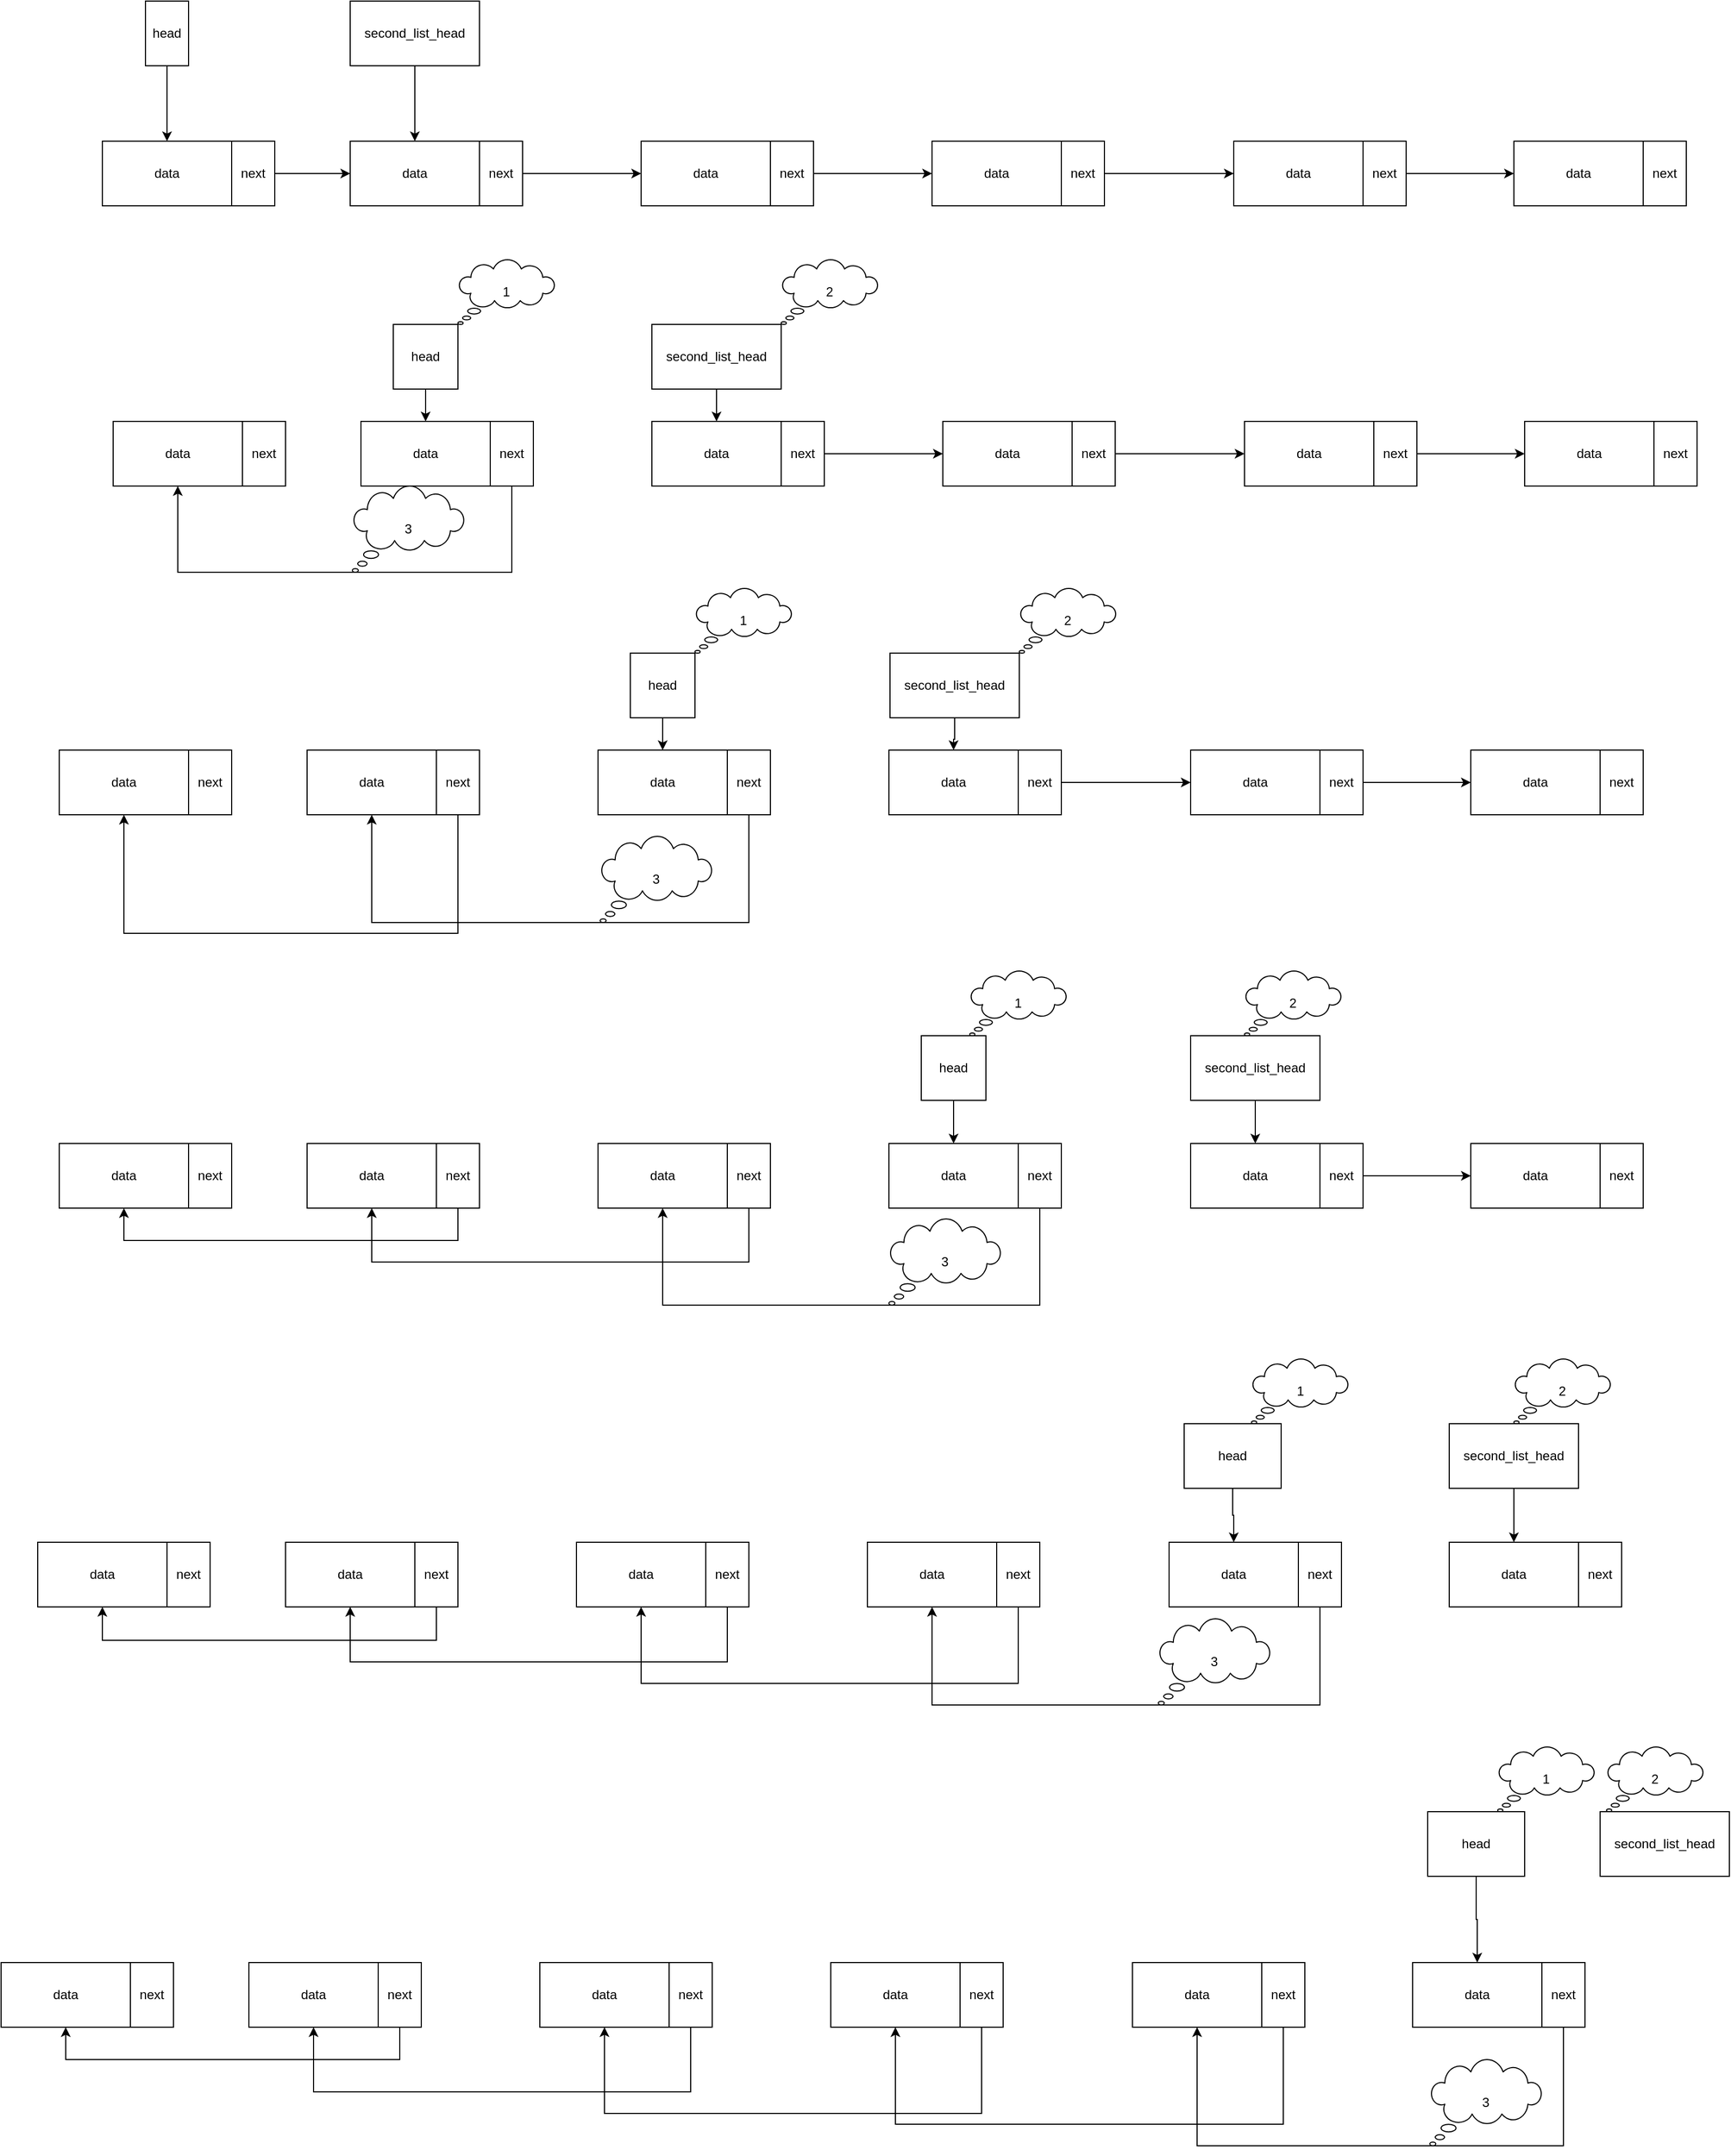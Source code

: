 <mxfile version="16.2.4" type="github">
  <diagram id="7MMlL8TGog8yBvPdSS11" name="Page-1">
    <mxGraphModel dx="2031" dy="1086" grid="1" gridSize="10" guides="1" tooltips="1" connect="1" arrows="1" fold="1" page="1" pageScale="1" pageWidth="827" pageHeight="1169" math="0" shadow="0">
      <root>
        <mxCell id="0" />
        <mxCell id="1" parent="0" />
        <mxCell id="2IhFbxCM1XliAGJ_DBka-1" value="data" style="rounded=0;whiteSpace=wrap;html=1;" vertex="1" parent="1">
          <mxGeometry x="144" y="170" width="120" height="60" as="geometry" />
        </mxCell>
        <mxCell id="2IhFbxCM1XliAGJ_DBka-14" style="edgeStyle=orthogonalEdgeStyle;rounded=0;orthogonalLoop=1;jettySize=auto;html=1;entryX=0;entryY=0.5;entryDx=0;entryDy=0;" edge="1" parent="1" source="2IhFbxCM1XliAGJ_DBka-2" target="2IhFbxCM1XliAGJ_DBka-3">
          <mxGeometry relative="1" as="geometry" />
        </mxCell>
        <mxCell id="2IhFbxCM1XliAGJ_DBka-2" value="next" style="rounded=0;whiteSpace=wrap;html=1;" vertex="1" parent="1">
          <mxGeometry x="264" y="170" width="40" height="60" as="geometry" />
        </mxCell>
        <mxCell id="2IhFbxCM1XliAGJ_DBka-3" value="data" style="rounded=0;whiteSpace=wrap;html=1;" vertex="1" parent="1">
          <mxGeometry x="374" y="170" width="120" height="60" as="geometry" />
        </mxCell>
        <mxCell id="2IhFbxCM1XliAGJ_DBka-15" style="edgeStyle=orthogonalEdgeStyle;rounded=0;orthogonalLoop=1;jettySize=auto;html=1;entryX=0;entryY=0.5;entryDx=0;entryDy=0;" edge="1" parent="1" source="2IhFbxCM1XliAGJ_DBka-4" target="2IhFbxCM1XliAGJ_DBka-11">
          <mxGeometry relative="1" as="geometry" />
        </mxCell>
        <mxCell id="2IhFbxCM1XliAGJ_DBka-4" value="next" style="rounded=0;whiteSpace=wrap;html=1;" vertex="1" parent="1">
          <mxGeometry x="494" y="170" width="40" height="60" as="geometry" />
        </mxCell>
        <mxCell id="2IhFbxCM1XliAGJ_DBka-5" value="data" style="rounded=0;whiteSpace=wrap;html=1;" vertex="1" parent="1">
          <mxGeometry x="1454" y="170" width="120" height="60" as="geometry" />
        </mxCell>
        <mxCell id="2IhFbxCM1XliAGJ_DBka-6" value="next" style="rounded=0;whiteSpace=wrap;html=1;" vertex="1" parent="1">
          <mxGeometry x="1574" y="170" width="40" height="60" as="geometry" />
        </mxCell>
        <mxCell id="2IhFbxCM1XliAGJ_DBka-7" value="data" style="rounded=0;whiteSpace=wrap;html=1;" vertex="1" parent="1">
          <mxGeometry x="914" y="170" width="120" height="60" as="geometry" />
        </mxCell>
        <mxCell id="2IhFbxCM1XliAGJ_DBka-17" style="edgeStyle=orthogonalEdgeStyle;rounded=0;orthogonalLoop=1;jettySize=auto;html=1;entryX=0;entryY=0.5;entryDx=0;entryDy=0;" edge="1" parent="1" source="2IhFbxCM1XliAGJ_DBka-8" target="2IhFbxCM1XliAGJ_DBka-9">
          <mxGeometry relative="1" as="geometry" />
        </mxCell>
        <mxCell id="2IhFbxCM1XliAGJ_DBka-8" value="next" style="rounded=0;whiteSpace=wrap;html=1;" vertex="1" parent="1">
          <mxGeometry x="1034" y="170" width="40" height="60" as="geometry" />
        </mxCell>
        <mxCell id="2IhFbxCM1XliAGJ_DBka-9" value="data" style="rounded=0;whiteSpace=wrap;html=1;" vertex="1" parent="1">
          <mxGeometry x="1194" y="170" width="120" height="60" as="geometry" />
        </mxCell>
        <mxCell id="2IhFbxCM1XliAGJ_DBka-18" style="edgeStyle=orthogonalEdgeStyle;rounded=0;orthogonalLoop=1;jettySize=auto;html=1;" edge="1" parent="1" source="2IhFbxCM1XliAGJ_DBka-10" target="2IhFbxCM1XliAGJ_DBka-5">
          <mxGeometry relative="1" as="geometry">
            <mxPoint x="1064" y="210" as="targetPoint" />
          </mxGeometry>
        </mxCell>
        <mxCell id="2IhFbxCM1XliAGJ_DBka-10" value="next" style="rounded=0;whiteSpace=wrap;html=1;" vertex="1" parent="1">
          <mxGeometry x="1314" y="170" width="40" height="60" as="geometry" />
        </mxCell>
        <mxCell id="2IhFbxCM1XliAGJ_DBka-11" value="data" style="rounded=0;whiteSpace=wrap;html=1;" vertex="1" parent="1">
          <mxGeometry x="644" y="170" width="120" height="60" as="geometry" />
        </mxCell>
        <mxCell id="2IhFbxCM1XliAGJ_DBka-16" style="edgeStyle=orthogonalEdgeStyle;rounded=0;orthogonalLoop=1;jettySize=auto;html=1;entryX=0;entryY=0.5;entryDx=0;entryDy=0;" edge="1" parent="1" source="2IhFbxCM1XliAGJ_DBka-12" target="2IhFbxCM1XliAGJ_DBka-7">
          <mxGeometry relative="1" as="geometry" />
        </mxCell>
        <mxCell id="2IhFbxCM1XliAGJ_DBka-12" value="next" style="rounded=0;whiteSpace=wrap;html=1;" vertex="1" parent="1">
          <mxGeometry x="764" y="170" width="40" height="60" as="geometry" />
        </mxCell>
        <mxCell id="2IhFbxCM1XliAGJ_DBka-21" value="" style="edgeStyle=orthogonalEdgeStyle;rounded=0;orthogonalLoop=1;jettySize=auto;html=1;" edge="1" parent="1" source="2IhFbxCM1XliAGJ_DBka-20" target="2IhFbxCM1XliAGJ_DBka-1">
          <mxGeometry relative="1" as="geometry" />
        </mxCell>
        <mxCell id="2IhFbxCM1XliAGJ_DBka-20" value="head" style="rounded=0;whiteSpace=wrap;html=1;" vertex="1" parent="1">
          <mxGeometry x="184" y="40" width="40" height="60" as="geometry" />
        </mxCell>
        <mxCell id="2IhFbxCM1XliAGJ_DBka-25" value="" style="edgeStyle=orthogonalEdgeStyle;rounded=0;orthogonalLoop=1;jettySize=auto;html=1;" edge="1" parent="1" source="2IhFbxCM1XliAGJ_DBka-24" target="2IhFbxCM1XliAGJ_DBka-3">
          <mxGeometry relative="1" as="geometry" />
        </mxCell>
        <mxCell id="2IhFbxCM1XliAGJ_DBka-24" value="second_list_head" style="rounded=0;whiteSpace=wrap;html=1;" vertex="1" parent="1">
          <mxGeometry x="374" y="40" width="120" height="60" as="geometry" />
        </mxCell>
        <mxCell id="2IhFbxCM1XliAGJ_DBka-49" value="data" style="rounded=0;whiteSpace=wrap;html=1;" vertex="1" parent="1">
          <mxGeometry x="154" y="430" width="120" height="60" as="geometry" />
        </mxCell>
        <mxCell id="2IhFbxCM1XliAGJ_DBka-50" value="next" style="rounded=0;whiteSpace=wrap;html=1;" vertex="1" parent="1">
          <mxGeometry x="274" y="430" width="40" height="60" as="geometry" />
        </mxCell>
        <mxCell id="2IhFbxCM1XliAGJ_DBka-51" value="data" style="rounded=0;whiteSpace=wrap;html=1;" vertex="1" parent="1">
          <mxGeometry x="384" y="430" width="120" height="60" as="geometry" />
        </mxCell>
        <mxCell id="2IhFbxCM1XliAGJ_DBka-52" style="edgeStyle=orthogonalEdgeStyle;rounded=0;orthogonalLoop=1;jettySize=auto;html=1;entryX=0.5;entryY=1;entryDx=0;entryDy=0;" edge="1" parent="1" source="2IhFbxCM1XliAGJ_DBka-53" target="2IhFbxCM1XliAGJ_DBka-49">
          <mxGeometry relative="1" as="geometry">
            <Array as="points">
              <mxPoint x="524" y="570" />
              <mxPoint x="214" y="570" />
            </Array>
          </mxGeometry>
        </mxCell>
        <mxCell id="2IhFbxCM1XliAGJ_DBka-53" value="next" style="rounded=0;whiteSpace=wrap;html=1;" vertex="1" parent="1">
          <mxGeometry x="504" y="430" width="40" height="60" as="geometry" />
        </mxCell>
        <mxCell id="2IhFbxCM1XliAGJ_DBka-54" value="data" style="rounded=0;whiteSpace=wrap;html=1;" vertex="1" parent="1">
          <mxGeometry x="1464" y="430" width="120" height="60" as="geometry" />
        </mxCell>
        <mxCell id="2IhFbxCM1XliAGJ_DBka-55" value="next" style="rounded=0;whiteSpace=wrap;html=1;" vertex="1" parent="1">
          <mxGeometry x="1584" y="430" width="40" height="60" as="geometry" />
        </mxCell>
        <mxCell id="2IhFbxCM1XliAGJ_DBka-56" value="data" style="rounded=0;whiteSpace=wrap;html=1;" vertex="1" parent="1">
          <mxGeometry x="924" y="430" width="120" height="60" as="geometry" />
        </mxCell>
        <mxCell id="2IhFbxCM1XliAGJ_DBka-57" style="edgeStyle=orthogonalEdgeStyle;rounded=0;orthogonalLoop=1;jettySize=auto;html=1;entryX=0;entryY=0.5;entryDx=0;entryDy=0;" edge="1" parent="1" source="2IhFbxCM1XliAGJ_DBka-58" target="2IhFbxCM1XliAGJ_DBka-59">
          <mxGeometry relative="1" as="geometry" />
        </mxCell>
        <mxCell id="2IhFbxCM1XliAGJ_DBka-58" value="next" style="rounded=0;whiteSpace=wrap;html=1;" vertex="1" parent="1">
          <mxGeometry x="1044" y="430" width="40" height="60" as="geometry" />
        </mxCell>
        <mxCell id="2IhFbxCM1XliAGJ_DBka-59" value="data" style="rounded=0;whiteSpace=wrap;html=1;" vertex="1" parent="1">
          <mxGeometry x="1204" y="430" width="120" height="60" as="geometry" />
        </mxCell>
        <mxCell id="2IhFbxCM1XliAGJ_DBka-60" style="edgeStyle=orthogonalEdgeStyle;rounded=0;orthogonalLoop=1;jettySize=auto;html=1;" edge="1" parent="1" source="2IhFbxCM1XliAGJ_DBka-61" target="2IhFbxCM1XliAGJ_DBka-54">
          <mxGeometry relative="1" as="geometry">
            <mxPoint x="1074" y="470" as="targetPoint" />
          </mxGeometry>
        </mxCell>
        <mxCell id="2IhFbxCM1XliAGJ_DBka-61" value="next" style="rounded=0;whiteSpace=wrap;html=1;" vertex="1" parent="1">
          <mxGeometry x="1324" y="430" width="40" height="60" as="geometry" />
        </mxCell>
        <mxCell id="2IhFbxCM1XliAGJ_DBka-62" value="data" style="rounded=0;whiteSpace=wrap;html=1;" vertex="1" parent="1">
          <mxGeometry x="654" y="430" width="120" height="60" as="geometry" />
        </mxCell>
        <mxCell id="2IhFbxCM1XliAGJ_DBka-63" style="edgeStyle=orthogonalEdgeStyle;rounded=0;orthogonalLoop=1;jettySize=auto;html=1;entryX=0;entryY=0.5;entryDx=0;entryDy=0;" edge="1" parent="1" source="2IhFbxCM1XliAGJ_DBka-64" target="2IhFbxCM1XliAGJ_DBka-56">
          <mxGeometry relative="1" as="geometry" />
        </mxCell>
        <mxCell id="2IhFbxCM1XliAGJ_DBka-64" value="next" style="rounded=0;whiteSpace=wrap;html=1;" vertex="1" parent="1">
          <mxGeometry x="774" y="430" width="40" height="60" as="geometry" />
        </mxCell>
        <mxCell id="2IhFbxCM1XliAGJ_DBka-67" value="" style="edgeStyle=orthogonalEdgeStyle;rounded=0;orthogonalLoop=1;jettySize=auto;html=1;entryX=0.5;entryY=0;entryDx=0;entryDy=0;" edge="1" parent="1" source="2IhFbxCM1XliAGJ_DBka-68" target="2IhFbxCM1XliAGJ_DBka-51">
          <mxGeometry relative="1" as="geometry" />
        </mxCell>
        <mxCell id="2IhFbxCM1XliAGJ_DBka-68" value="head" style="rounded=0;whiteSpace=wrap;html=1;" vertex="1" parent="1">
          <mxGeometry x="414" y="340" width="60" height="60" as="geometry" />
        </mxCell>
        <mxCell id="2IhFbxCM1XliAGJ_DBka-69" value="" style="edgeStyle=orthogonalEdgeStyle;rounded=0;orthogonalLoop=1;jettySize=auto;html=1;" edge="1" parent="1" source="2IhFbxCM1XliAGJ_DBka-70" target="2IhFbxCM1XliAGJ_DBka-62">
          <mxGeometry relative="1" as="geometry" />
        </mxCell>
        <mxCell id="2IhFbxCM1XliAGJ_DBka-70" value="second_list_head" style="rounded=0;whiteSpace=wrap;html=1;" vertex="1" parent="1">
          <mxGeometry x="654" y="340" width="120" height="60" as="geometry" />
        </mxCell>
        <mxCell id="2IhFbxCM1XliAGJ_DBka-71" value="1" style="whiteSpace=wrap;html=1;shape=mxgraph.basic.cloud_callout" vertex="1" parent="1">
          <mxGeometry x="474" y="280" width="90" height="60" as="geometry" />
        </mxCell>
        <mxCell id="2IhFbxCM1XliAGJ_DBka-72" value="2" style="whiteSpace=wrap;html=1;shape=mxgraph.basic.cloud_callout" vertex="1" parent="1">
          <mxGeometry x="774" y="280" width="90" height="60" as="geometry" />
        </mxCell>
        <mxCell id="2IhFbxCM1XliAGJ_DBka-73" value="3" style="whiteSpace=wrap;html=1;shape=mxgraph.basic.cloud_callout" vertex="1" parent="1">
          <mxGeometry x="376" y="490" width="104" height="80" as="geometry" />
        </mxCell>
        <mxCell id="2IhFbxCM1XliAGJ_DBka-76" value="data" style="rounded=0;whiteSpace=wrap;html=1;" vertex="1" parent="1">
          <mxGeometry x="104" y="735" width="120" height="60" as="geometry" />
        </mxCell>
        <mxCell id="2IhFbxCM1XliAGJ_DBka-77" value="next" style="rounded=0;whiteSpace=wrap;html=1;" vertex="1" parent="1">
          <mxGeometry x="224" y="735" width="40" height="60" as="geometry" />
        </mxCell>
        <mxCell id="2IhFbxCM1XliAGJ_DBka-78" value="data" style="rounded=0;whiteSpace=wrap;html=1;" vertex="1" parent="1">
          <mxGeometry x="334" y="735" width="120" height="60" as="geometry" />
        </mxCell>
        <mxCell id="2IhFbxCM1XliAGJ_DBka-79" style="edgeStyle=orthogonalEdgeStyle;rounded=0;orthogonalLoop=1;jettySize=auto;html=1;entryX=0.5;entryY=1;entryDx=0;entryDy=0;" edge="1" parent="1" source="2IhFbxCM1XliAGJ_DBka-80">
          <mxGeometry relative="1" as="geometry">
            <Array as="points">
              <mxPoint x="474" y="905" />
              <mxPoint x="164" y="905" />
            </Array>
            <mxPoint x="164" y="795" as="targetPoint" />
          </mxGeometry>
        </mxCell>
        <mxCell id="2IhFbxCM1XliAGJ_DBka-80" value="next" style="rounded=0;whiteSpace=wrap;html=1;" vertex="1" parent="1">
          <mxGeometry x="454" y="735" width="40" height="60" as="geometry" />
        </mxCell>
        <mxCell id="2IhFbxCM1XliAGJ_DBka-81" value="data" style="rounded=0;whiteSpace=wrap;html=1;" vertex="1" parent="1">
          <mxGeometry x="1414" y="735" width="120" height="60" as="geometry" />
        </mxCell>
        <mxCell id="2IhFbxCM1XliAGJ_DBka-82" value="next" style="rounded=0;whiteSpace=wrap;html=1;" vertex="1" parent="1">
          <mxGeometry x="1534" y="735" width="40" height="60" as="geometry" />
        </mxCell>
        <mxCell id="2IhFbxCM1XliAGJ_DBka-83" value="data" style="rounded=0;whiteSpace=wrap;html=1;" vertex="1" parent="1">
          <mxGeometry x="874" y="735" width="120" height="60" as="geometry" />
        </mxCell>
        <mxCell id="2IhFbxCM1XliAGJ_DBka-84" style="edgeStyle=orthogonalEdgeStyle;rounded=0;orthogonalLoop=1;jettySize=auto;html=1;entryX=0;entryY=0.5;entryDx=0;entryDy=0;" edge="1" parent="1" source="2IhFbxCM1XliAGJ_DBka-85" target="2IhFbxCM1XliAGJ_DBka-86">
          <mxGeometry relative="1" as="geometry" />
        </mxCell>
        <mxCell id="2IhFbxCM1XliAGJ_DBka-85" value="next" style="rounded=0;whiteSpace=wrap;html=1;" vertex="1" parent="1">
          <mxGeometry x="994" y="735" width="40" height="60" as="geometry" />
        </mxCell>
        <mxCell id="2IhFbxCM1XliAGJ_DBka-86" value="data" style="rounded=0;whiteSpace=wrap;html=1;" vertex="1" parent="1">
          <mxGeometry x="1154" y="735" width="120" height="60" as="geometry" />
        </mxCell>
        <mxCell id="2IhFbxCM1XliAGJ_DBka-87" style="edgeStyle=orthogonalEdgeStyle;rounded=0;orthogonalLoop=1;jettySize=auto;html=1;" edge="1" parent="1" source="2IhFbxCM1XliAGJ_DBka-88" target="2IhFbxCM1XliAGJ_DBka-81">
          <mxGeometry relative="1" as="geometry">
            <mxPoint x="1024" y="775" as="targetPoint" />
          </mxGeometry>
        </mxCell>
        <mxCell id="2IhFbxCM1XliAGJ_DBka-88" value="next" style="rounded=0;whiteSpace=wrap;html=1;" vertex="1" parent="1">
          <mxGeometry x="1274" y="735" width="40" height="60" as="geometry" />
        </mxCell>
        <mxCell id="2IhFbxCM1XliAGJ_DBka-89" value="data" style="rounded=0;whiteSpace=wrap;html=1;" vertex="1" parent="1">
          <mxGeometry x="604" y="735" width="120" height="60" as="geometry" />
        </mxCell>
        <mxCell id="2IhFbxCM1XliAGJ_DBka-100" style="edgeStyle=orthogonalEdgeStyle;rounded=0;orthogonalLoop=1;jettySize=auto;html=1;entryX=0.5;entryY=1;entryDx=0;entryDy=0;" edge="1" parent="1" source="2IhFbxCM1XliAGJ_DBka-91" target="2IhFbxCM1XliAGJ_DBka-78">
          <mxGeometry relative="1" as="geometry">
            <Array as="points">
              <mxPoint x="744" y="895" />
              <mxPoint x="394" y="895" />
            </Array>
          </mxGeometry>
        </mxCell>
        <mxCell id="2IhFbxCM1XliAGJ_DBka-91" value="next" style="rounded=0;whiteSpace=wrap;html=1;" vertex="1" parent="1">
          <mxGeometry x="724" y="735" width="40" height="60" as="geometry" />
        </mxCell>
        <mxCell id="2IhFbxCM1XliAGJ_DBka-99" value="" style="edgeStyle=orthogonalEdgeStyle;rounded=0;orthogonalLoop=1;jettySize=auto;html=1;" edge="1" parent="1" source="2IhFbxCM1XliAGJ_DBka-93" target="2IhFbxCM1XliAGJ_DBka-89">
          <mxGeometry relative="1" as="geometry" />
        </mxCell>
        <mxCell id="2IhFbxCM1XliAGJ_DBka-93" value="head" style="rounded=0;whiteSpace=wrap;html=1;" vertex="1" parent="1">
          <mxGeometry x="634" y="645" width="60" height="60" as="geometry" />
        </mxCell>
        <mxCell id="2IhFbxCM1XliAGJ_DBka-94" value="" style="edgeStyle=orthogonalEdgeStyle;rounded=0;orthogonalLoop=1;jettySize=auto;html=1;" edge="1" parent="1" source="2IhFbxCM1XliAGJ_DBka-95" target="2IhFbxCM1XliAGJ_DBka-83">
          <mxGeometry relative="1" as="geometry">
            <mxPoint x="934" y="725" as="targetPoint" />
          </mxGeometry>
        </mxCell>
        <mxCell id="2IhFbxCM1XliAGJ_DBka-95" value="second_list_head" style="rounded=0;whiteSpace=wrap;html=1;" vertex="1" parent="1">
          <mxGeometry x="875" y="645" width="120" height="60" as="geometry" />
        </mxCell>
        <mxCell id="2IhFbxCM1XliAGJ_DBka-96" value="1" style="whiteSpace=wrap;html=1;shape=mxgraph.basic.cloud_callout" vertex="1" parent="1">
          <mxGeometry x="694" y="585" width="90" height="60" as="geometry" />
        </mxCell>
        <mxCell id="2IhFbxCM1XliAGJ_DBka-97" value="2" style="whiteSpace=wrap;html=1;shape=mxgraph.basic.cloud_callout" vertex="1" parent="1">
          <mxGeometry x="995" y="585" width="90" height="60" as="geometry" />
        </mxCell>
        <mxCell id="2IhFbxCM1XliAGJ_DBka-98" value="3" style="whiteSpace=wrap;html=1;shape=mxgraph.basic.cloud_callout" vertex="1" parent="1">
          <mxGeometry x="606" y="815" width="104" height="80" as="geometry" />
        </mxCell>
        <mxCell id="2IhFbxCM1XliAGJ_DBka-101" value="data" style="rounded=0;whiteSpace=wrap;html=1;" vertex="1" parent="1">
          <mxGeometry x="104" y="1100" width="120" height="60" as="geometry" />
        </mxCell>
        <mxCell id="2IhFbxCM1XliAGJ_DBka-102" value="next" style="rounded=0;whiteSpace=wrap;html=1;" vertex="1" parent="1">
          <mxGeometry x="224" y="1100" width="40" height="60" as="geometry" />
        </mxCell>
        <mxCell id="2IhFbxCM1XliAGJ_DBka-103" value="data" style="rounded=0;whiteSpace=wrap;html=1;" vertex="1" parent="1">
          <mxGeometry x="334" y="1100" width="120" height="60" as="geometry" />
        </mxCell>
        <mxCell id="2IhFbxCM1XliAGJ_DBka-104" style="edgeStyle=orthogonalEdgeStyle;rounded=0;orthogonalLoop=1;jettySize=auto;html=1;entryX=0.5;entryY=1;entryDx=0;entryDy=0;" edge="1" parent="1" source="2IhFbxCM1XliAGJ_DBka-105" target="2IhFbxCM1XliAGJ_DBka-101">
          <mxGeometry relative="1" as="geometry">
            <Array as="points">
              <mxPoint x="474" y="1190" />
              <mxPoint x="164" y="1190" />
            </Array>
          </mxGeometry>
        </mxCell>
        <mxCell id="2IhFbxCM1XliAGJ_DBka-105" value="next" style="rounded=0;whiteSpace=wrap;html=1;" vertex="1" parent="1">
          <mxGeometry x="454" y="1100" width="40" height="60" as="geometry" />
        </mxCell>
        <mxCell id="2IhFbxCM1XliAGJ_DBka-106" value="data" style="rounded=0;whiteSpace=wrap;html=1;" vertex="1" parent="1">
          <mxGeometry x="1414" y="1100" width="120" height="60" as="geometry" />
        </mxCell>
        <mxCell id="2IhFbxCM1XliAGJ_DBka-107" value="next" style="rounded=0;whiteSpace=wrap;html=1;" vertex="1" parent="1">
          <mxGeometry x="1534" y="1100" width="40" height="60" as="geometry" />
        </mxCell>
        <mxCell id="2IhFbxCM1XliAGJ_DBka-108" value="data" style="rounded=0;whiteSpace=wrap;html=1;" vertex="1" parent="1">
          <mxGeometry x="874" y="1100" width="120" height="60" as="geometry" />
        </mxCell>
        <mxCell id="2IhFbxCM1XliAGJ_DBka-109" style="edgeStyle=orthogonalEdgeStyle;rounded=0;orthogonalLoop=1;jettySize=auto;html=1;entryX=0.5;entryY=1;entryDx=0;entryDy=0;" edge="1" parent="1" source="2IhFbxCM1XliAGJ_DBka-110" target="2IhFbxCM1XliAGJ_DBka-114">
          <mxGeometry relative="1" as="geometry">
            <Array as="points">
              <mxPoint x="1014" y="1250" />
              <mxPoint x="664" y="1250" />
            </Array>
          </mxGeometry>
        </mxCell>
        <mxCell id="2IhFbxCM1XliAGJ_DBka-110" value="next" style="rounded=0;whiteSpace=wrap;html=1;" vertex="1" parent="1">
          <mxGeometry x="994" y="1100" width="40" height="60" as="geometry" />
        </mxCell>
        <mxCell id="2IhFbxCM1XliAGJ_DBka-111" value="data" style="rounded=0;whiteSpace=wrap;html=1;" vertex="1" parent="1">
          <mxGeometry x="1154" y="1100" width="120" height="60" as="geometry" />
        </mxCell>
        <mxCell id="2IhFbxCM1XliAGJ_DBka-112" style="edgeStyle=orthogonalEdgeStyle;rounded=0;orthogonalLoop=1;jettySize=auto;html=1;" edge="1" parent="1" source="2IhFbxCM1XliAGJ_DBka-113" target="2IhFbxCM1XliAGJ_DBka-106">
          <mxGeometry relative="1" as="geometry">
            <mxPoint x="1024" y="1140" as="targetPoint" />
          </mxGeometry>
        </mxCell>
        <mxCell id="2IhFbxCM1XliAGJ_DBka-113" value="next" style="rounded=0;whiteSpace=wrap;html=1;" vertex="1" parent="1">
          <mxGeometry x="1274" y="1100" width="40" height="60" as="geometry" />
        </mxCell>
        <mxCell id="2IhFbxCM1XliAGJ_DBka-114" value="data" style="rounded=0;whiteSpace=wrap;html=1;" vertex="1" parent="1">
          <mxGeometry x="604" y="1100" width="120" height="60" as="geometry" />
        </mxCell>
        <mxCell id="2IhFbxCM1XliAGJ_DBka-115" style="edgeStyle=orthogonalEdgeStyle;rounded=0;orthogonalLoop=1;jettySize=auto;html=1;entryX=0.5;entryY=1;entryDx=0;entryDy=0;" edge="1" parent="1" source="2IhFbxCM1XliAGJ_DBka-116" target="2IhFbxCM1XliAGJ_DBka-103">
          <mxGeometry relative="1" as="geometry">
            <Array as="points">
              <mxPoint x="744" y="1210" />
              <mxPoint x="394" y="1210" />
            </Array>
          </mxGeometry>
        </mxCell>
        <mxCell id="2IhFbxCM1XliAGJ_DBka-116" value="next" style="rounded=0;whiteSpace=wrap;html=1;" vertex="1" parent="1">
          <mxGeometry x="724" y="1100" width="40" height="60" as="geometry" />
        </mxCell>
        <mxCell id="2IhFbxCM1XliAGJ_DBka-122" value="" style="edgeStyle=orthogonalEdgeStyle;rounded=0;orthogonalLoop=1;jettySize=auto;html=1;" edge="1" parent="1" source="2IhFbxCM1XliAGJ_DBka-118" target="2IhFbxCM1XliAGJ_DBka-108">
          <mxGeometry relative="1" as="geometry" />
        </mxCell>
        <mxCell id="2IhFbxCM1XliAGJ_DBka-118" value="head" style="rounded=0;whiteSpace=wrap;html=1;" vertex="1" parent="1">
          <mxGeometry x="904" y="1000" width="60" height="60" as="geometry" />
        </mxCell>
        <mxCell id="2IhFbxCM1XliAGJ_DBka-123" value="" style="edgeStyle=orthogonalEdgeStyle;rounded=0;orthogonalLoop=1;jettySize=auto;html=1;" edge="1" parent="1" source="2IhFbxCM1XliAGJ_DBka-120" target="2IhFbxCM1XliAGJ_DBka-111">
          <mxGeometry relative="1" as="geometry" />
        </mxCell>
        <mxCell id="2IhFbxCM1XliAGJ_DBka-120" value="second_list_head" style="rounded=0;whiteSpace=wrap;html=1;" vertex="1" parent="1">
          <mxGeometry x="1154" y="1000" width="120" height="60" as="geometry" />
        </mxCell>
        <mxCell id="2IhFbxCM1XliAGJ_DBka-121" value="3" style="whiteSpace=wrap;html=1;shape=mxgraph.basic.cloud_callout" vertex="1" parent="1">
          <mxGeometry x="874" y="1170" width="104" height="80" as="geometry" />
        </mxCell>
        <mxCell id="2IhFbxCM1XliAGJ_DBka-124" value="1" style="whiteSpace=wrap;html=1;shape=mxgraph.basic.cloud_callout" vertex="1" parent="1">
          <mxGeometry x="949" y="940" width="90" height="60" as="geometry" />
        </mxCell>
        <mxCell id="2IhFbxCM1XliAGJ_DBka-125" value="2" style="whiteSpace=wrap;html=1;shape=mxgraph.basic.cloud_callout" vertex="1" parent="1">
          <mxGeometry x="1204" y="940" width="90" height="60" as="geometry" />
        </mxCell>
        <mxCell id="2IhFbxCM1XliAGJ_DBka-126" value="data" style="rounded=0;whiteSpace=wrap;html=1;" vertex="1" parent="1">
          <mxGeometry x="84" y="1470" width="120" height="60" as="geometry" />
        </mxCell>
        <mxCell id="2IhFbxCM1XliAGJ_DBka-127" value="next" style="rounded=0;whiteSpace=wrap;html=1;" vertex="1" parent="1">
          <mxGeometry x="204" y="1470" width="40" height="60" as="geometry" />
        </mxCell>
        <mxCell id="2IhFbxCM1XliAGJ_DBka-128" value="data" style="rounded=0;whiteSpace=wrap;html=1;" vertex="1" parent="1">
          <mxGeometry x="314" y="1470" width="120" height="60" as="geometry" />
        </mxCell>
        <mxCell id="2IhFbxCM1XliAGJ_DBka-129" style="edgeStyle=orthogonalEdgeStyle;rounded=0;orthogonalLoop=1;jettySize=auto;html=1;entryX=0.5;entryY=1;entryDx=0;entryDy=0;" edge="1" parent="1" source="2IhFbxCM1XliAGJ_DBka-130" target="2IhFbxCM1XliAGJ_DBka-126">
          <mxGeometry relative="1" as="geometry">
            <Array as="points">
              <mxPoint x="454" y="1561" />
              <mxPoint x="144" y="1561" />
            </Array>
          </mxGeometry>
        </mxCell>
        <mxCell id="2IhFbxCM1XliAGJ_DBka-130" value="next" style="rounded=0;whiteSpace=wrap;html=1;" vertex="1" parent="1">
          <mxGeometry x="434" y="1470" width="40" height="60" as="geometry" />
        </mxCell>
        <mxCell id="2IhFbxCM1XliAGJ_DBka-131" value="data" style="rounded=0;whiteSpace=wrap;html=1;" vertex="1" parent="1">
          <mxGeometry x="1394" y="1470" width="120" height="60" as="geometry" />
        </mxCell>
        <mxCell id="2IhFbxCM1XliAGJ_DBka-132" value="next" style="rounded=0;whiteSpace=wrap;html=1;" vertex="1" parent="1">
          <mxGeometry x="1514" y="1470" width="40" height="60" as="geometry" />
        </mxCell>
        <mxCell id="2IhFbxCM1XliAGJ_DBka-133" value="data" style="rounded=0;whiteSpace=wrap;html=1;" vertex="1" parent="1">
          <mxGeometry x="854" y="1470" width="120" height="60" as="geometry" />
        </mxCell>
        <mxCell id="2IhFbxCM1XliAGJ_DBka-134" style="edgeStyle=orthogonalEdgeStyle;rounded=0;orthogonalLoop=1;jettySize=auto;html=1;entryX=0.5;entryY=1;entryDx=0;entryDy=0;" edge="1" parent="1" source="2IhFbxCM1XliAGJ_DBka-135" target="2IhFbxCM1XliAGJ_DBka-139">
          <mxGeometry relative="1" as="geometry">
            <Array as="points">
              <mxPoint x="994" y="1601" />
              <mxPoint x="644" y="1601" />
            </Array>
          </mxGeometry>
        </mxCell>
        <mxCell id="2IhFbxCM1XliAGJ_DBka-135" value="next" style="rounded=0;whiteSpace=wrap;html=1;" vertex="1" parent="1">
          <mxGeometry x="974" y="1470" width="40" height="60" as="geometry" />
        </mxCell>
        <mxCell id="2IhFbxCM1XliAGJ_DBka-136" value="data" style="rounded=0;whiteSpace=wrap;html=1;" vertex="1" parent="1">
          <mxGeometry x="1134" y="1470" width="120" height="60" as="geometry" />
        </mxCell>
        <mxCell id="2IhFbxCM1XliAGJ_DBka-137" style="edgeStyle=orthogonalEdgeStyle;rounded=0;orthogonalLoop=1;jettySize=auto;html=1;entryX=0.5;entryY=1;entryDx=0;entryDy=0;" edge="1" parent="1" source="2IhFbxCM1XliAGJ_DBka-138" target="2IhFbxCM1XliAGJ_DBka-133">
          <mxGeometry relative="1" as="geometry">
            <mxPoint x="1004" y="1510" as="targetPoint" />
            <Array as="points">
              <mxPoint x="1274" y="1621" />
              <mxPoint x="914" y="1621" />
            </Array>
          </mxGeometry>
        </mxCell>
        <mxCell id="2IhFbxCM1XliAGJ_DBka-138" value="next" style="rounded=0;whiteSpace=wrap;html=1;" vertex="1" parent="1">
          <mxGeometry x="1254" y="1470" width="40" height="60" as="geometry" />
        </mxCell>
        <mxCell id="2IhFbxCM1XliAGJ_DBka-139" value="data" style="rounded=0;whiteSpace=wrap;html=1;" vertex="1" parent="1">
          <mxGeometry x="584" y="1470" width="120" height="60" as="geometry" />
        </mxCell>
        <mxCell id="2IhFbxCM1XliAGJ_DBka-140" style="edgeStyle=orthogonalEdgeStyle;rounded=0;orthogonalLoop=1;jettySize=auto;html=1;entryX=0.5;entryY=1;entryDx=0;entryDy=0;" edge="1" parent="1" source="2IhFbxCM1XliAGJ_DBka-141" target="2IhFbxCM1XliAGJ_DBka-128">
          <mxGeometry relative="1" as="geometry">
            <Array as="points">
              <mxPoint x="724" y="1581" />
              <mxPoint x="374" y="1581" />
            </Array>
          </mxGeometry>
        </mxCell>
        <mxCell id="2IhFbxCM1XliAGJ_DBka-141" value="next" style="rounded=0;whiteSpace=wrap;html=1;" vertex="1" parent="1">
          <mxGeometry x="704" y="1470" width="40" height="60" as="geometry" />
        </mxCell>
        <mxCell id="2IhFbxCM1XliAGJ_DBka-149" value="" style="edgeStyle=orthogonalEdgeStyle;rounded=0;orthogonalLoop=1;jettySize=auto;html=1;" edge="1" parent="1" source="2IhFbxCM1XliAGJ_DBka-143" target="2IhFbxCM1XliAGJ_DBka-136">
          <mxGeometry relative="1" as="geometry" />
        </mxCell>
        <mxCell id="2IhFbxCM1XliAGJ_DBka-143" value="head" style="rounded=0;whiteSpace=wrap;html=1;" vertex="1" parent="1">
          <mxGeometry x="1148" y="1360" width="90" height="60" as="geometry" />
        </mxCell>
        <mxCell id="2IhFbxCM1XliAGJ_DBka-150" value="" style="edgeStyle=orthogonalEdgeStyle;rounded=0;orthogonalLoop=1;jettySize=auto;html=1;" edge="1" parent="1" source="2IhFbxCM1XliAGJ_DBka-145" target="2IhFbxCM1XliAGJ_DBka-131">
          <mxGeometry relative="1" as="geometry" />
        </mxCell>
        <mxCell id="2IhFbxCM1XliAGJ_DBka-145" value="second_list_head" style="rounded=0;whiteSpace=wrap;html=1;" vertex="1" parent="1">
          <mxGeometry x="1394" y="1360" width="120" height="60" as="geometry" />
        </mxCell>
        <mxCell id="2IhFbxCM1XliAGJ_DBka-146" value="3" style="whiteSpace=wrap;html=1;shape=mxgraph.basic.cloud_callout" vertex="1" parent="1">
          <mxGeometry x="1124" y="1541" width="104" height="80" as="geometry" />
        </mxCell>
        <mxCell id="2IhFbxCM1XliAGJ_DBka-147" value="1" style="whiteSpace=wrap;html=1;shape=mxgraph.basic.cloud_callout" vertex="1" parent="1">
          <mxGeometry x="1210.5" y="1300" width="90" height="60" as="geometry" />
        </mxCell>
        <mxCell id="2IhFbxCM1XliAGJ_DBka-148" value="2" style="whiteSpace=wrap;html=1;shape=mxgraph.basic.cloud_callout" vertex="1" parent="1">
          <mxGeometry x="1454" y="1300" width="90" height="60" as="geometry" />
        </mxCell>
        <mxCell id="2IhFbxCM1XliAGJ_DBka-151" value="data" style="rounded=0;whiteSpace=wrap;html=1;" vertex="1" parent="1">
          <mxGeometry x="50" y="1860" width="120" height="60" as="geometry" />
        </mxCell>
        <mxCell id="2IhFbxCM1XliAGJ_DBka-152" value="next" style="rounded=0;whiteSpace=wrap;html=1;" vertex="1" parent="1">
          <mxGeometry x="170" y="1860" width="40" height="60" as="geometry" />
        </mxCell>
        <mxCell id="2IhFbxCM1XliAGJ_DBka-153" value="data" style="rounded=0;whiteSpace=wrap;html=1;" vertex="1" parent="1">
          <mxGeometry x="280" y="1860" width="120" height="60" as="geometry" />
        </mxCell>
        <mxCell id="2IhFbxCM1XliAGJ_DBka-154" style="edgeStyle=orthogonalEdgeStyle;rounded=0;orthogonalLoop=1;jettySize=auto;html=1;entryX=0.5;entryY=1;entryDx=0;entryDy=0;" edge="1" parent="1" source="2IhFbxCM1XliAGJ_DBka-155" target="2IhFbxCM1XliAGJ_DBka-151">
          <mxGeometry relative="1" as="geometry">
            <Array as="points">
              <mxPoint x="420" y="1950" />
              <mxPoint x="110" y="1950" />
            </Array>
          </mxGeometry>
        </mxCell>
        <mxCell id="2IhFbxCM1XliAGJ_DBka-155" value="next" style="rounded=0;whiteSpace=wrap;html=1;" vertex="1" parent="1">
          <mxGeometry x="400" y="1860" width="40" height="60" as="geometry" />
        </mxCell>
        <mxCell id="2IhFbxCM1XliAGJ_DBka-156" value="data" style="rounded=0;whiteSpace=wrap;html=1;" vertex="1" parent="1">
          <mxGeometry x="1360" y="1860" width="120" height="60" as="geometry" />
        </mxCell>
        <mxCell id="2IhFbxCM1XliAGJ_DBka-175" style="edgeStyle=orthogonalEdgeStyle;rounded=0;orthogonalLoop=1;jettySize=auto;html=1;entryX=0.5;entryY=1;entryDx=0;entryDy=0;" edge="1" parent="1" source="2IhFbxCM1XliAGJ_DBka-157" target="2IhFbxCM1XliAGJ_DBka-161">
          <mxGeometry relative="1" as="geometry">
            <Array as="points">
              <mxPoint x="1500" y="2030" />
              <mxPoint x="1160" y="2030" />
            </Array>
          </mxGeometry>
        </mxCell>
        <mxCell id="2IhFbxCM1XliAGJ_DBka-157" value="next" style="rounded=0;whiteSpace=wrap;html=1;" vertex="1" parent="1">
          <mxGeometry x="1480" y="1860" width="40" height="60" as="geometry" />
        </mxCell>
        <mxCell id="2IhFbxCM1XliAGJ_DBka-158" value="data" style="rounded=0;whiteSpace=wrap;html=1;" vertex="1" parent="1">
          <mxGeometry x="820" y="1860" width="120" height="60" as="geometry" />
        </mxCell>
        <mxCell id="2IhFbxCM1XliAGJ_DBka-159" style="edgeStyle=orthogonalEdgeStyle;rounded=0;orthogonalLoop=1;jettySize=auto;html=1;entryX=0.5;entryY=1;entryDx=0;entryDy=0;" edge="1" parent="1" source="2IhFbxCM1XliAGJ_DBka-160" target="2IhFbxCM1XliAGJ_DBka-164">
          <mxGeometry relative="1" as="geometry">
            <Array as="points">
              <mxPoint x="960" y="2000" />
              <mxPoint x="610" y="2000" />
            </Array>
          </mxGeometry>
        </mxCell>
        <mxCell id="2IhFbxCM1XliAGJ_DBka-160" value="next" style="rounded=0;whiteSpace=wrap;html=1;" vertex="1" parent="1">
          <mxGeometry x="940" y="1860" width="40" height="60" as="geometry" />
        </mxCell>
        <mxCell id="2IhFbxCM1XliAGJ_DBka-161" value="data" style="rounded=0;whiteSpace=wrap;html=1;" vertex="1" parent="1">
          <mxGeometry x="1100" y="1860" width="120" height="60" as="geometry" />
        </mxCell>
        <mxCell id="2IhFbxCM1XliAGJ_DBka-162" style="edgeStyle=orthogonalEdgeStyle;rounded=0;orthogonalLoop=1;jettySize=auto;html=1;entryX=0.5;entryY=1;entryDx=0;entryDy=0;" edge="1" parent="1" source="2IhFbxCM1XliAGJ_DBka-163" target="2IhFbxCM1XliAGJ_DBka-158">
          <mxGeometry relative="1" as="geometry">
            <mxPoint x="970" y="1900" as="targetPoint" />
            <Array as="points">
              <mxPoint x="1240" y="2010" />
              <mxPoint x="880" y="2010" />
            </Array>
          </mxGeometry>
        </mxCell>
        <mxCell id="2IhFbxCM1XliAGJ_DBka-163" value="next" style="rounded=0;whiteSpace=wrap;html=1;" vertex="1" parent="1">
          <mxGeometry x="1220" y="1860" width="40" height="60" as="geometry" />
        </mxCell>
        <mxCell id="2IhFbxCM1XliAGJ_DBka-164" value="data" style="rounded=0;whiteSpace=wrap;html=1;" vertex="1" parent="1">
          <mxGeometry x="550" y="1860" width="120" height="60" as="geometry" />
        </mxCell>
        <mxCell id="2IhFbxCM1XliAGJ_DBka-165" style="edgeStyle=orthogonalEdgeStyle;rounded=0;orthogonalLoop=1;jettySize=auto;html=1;entryX=0.5;entryY=1;entryDx=0;entryDy=0;" edge="1" parent="1" source="2IhFbxCM1XliAGJ_DBka-166" target="2IhFbxCM1XliAGJ_DBka-153">
          <mxGeometry relative="1" as="geometry">
            <Array as="points">
              <mxPoint x="690" y="1980" />
              <mxPoint x="340" y="1980" />
            </Array>
          </mxGeometry>
        </mxCell>
        <mxCell id="2IhFbxCM1XliAGJ_DBka-166" value="next" style="rounded=0;whiteSpace=wrap;html=1;" vertex="1" parent="1">
          <mxGeometry x="670" y="1860" width="40" height="60" as="geometry" />
        </mxCell>
        <mxCell id="2IhFbxCM1XliAGJ_DBka-174" value="" style="edgeStyle=orthogonalEdgeStyle;rounded=0;orthogonalLoop=1;jettySize=auto;html=1;" edge="1" parent="1" source="2IhFbxCM1XliAGJ_DBka-168" target="2IhFbxCM1XliAGJ_DBka-156">
          <mxGeometry relative="1" as="geometry" />
        </mxCell>
        <mxCell id="2IhFbxCM1XliAGJ_DBka-168" value="head" style="rounded=0;whiteSpace=wrap;html=1;" vertex="1" parent="1">
          <mxGeometry x="1374" y="1720" width="90" height="60" as="geometry" />
        </mxCell>
        <mxCell id="2IhFbxCM1XliAGJ_DBka-170" value="second_list_head" style="rounded=0;whiteSpace=wrap;html=1;" vertex="1" parent="1">
          <mxGeometry x="1534" y="1720" width="120" height="60" as="geometry" />
        </mxCell>
        <mxCell id="2IhFbxCM1XliAGJ_DBka-171" value="3" style="whiteSpace=wrap;html=1;shape=mxgraph.basic.cloud_callout" vertex="1" parent="1">
          <mxGeometry x="1376" y="1950" width="104" height="80" as="geometry" />
        </mxCell>
        <mxCell id="2IhFbxCM1XliAGJ_DBka-172" value="1" style="whiteSpace=wrap;html=1;shape=mxgraph.basic.cloud_callout" vertex="1" parent="1">
          <mxGeometry x="1439" y="1660" width="90" height="60" as="geometry" />
        </mxCell>
        <mxCell id="2IhFbxCM1XliAGJ_DBka-173" value="2" style="whiteSpace=wrap;html=1;shape=mxgraph.basic.cloud_callout" vertex="1" parent="1">
          <mxGeometry x="1540" y="1660" width="90" height="60" as="geometry" />
        </mxCell>
      </root>
    </mxGraphModel>
  </diagram>
</mxfile>
